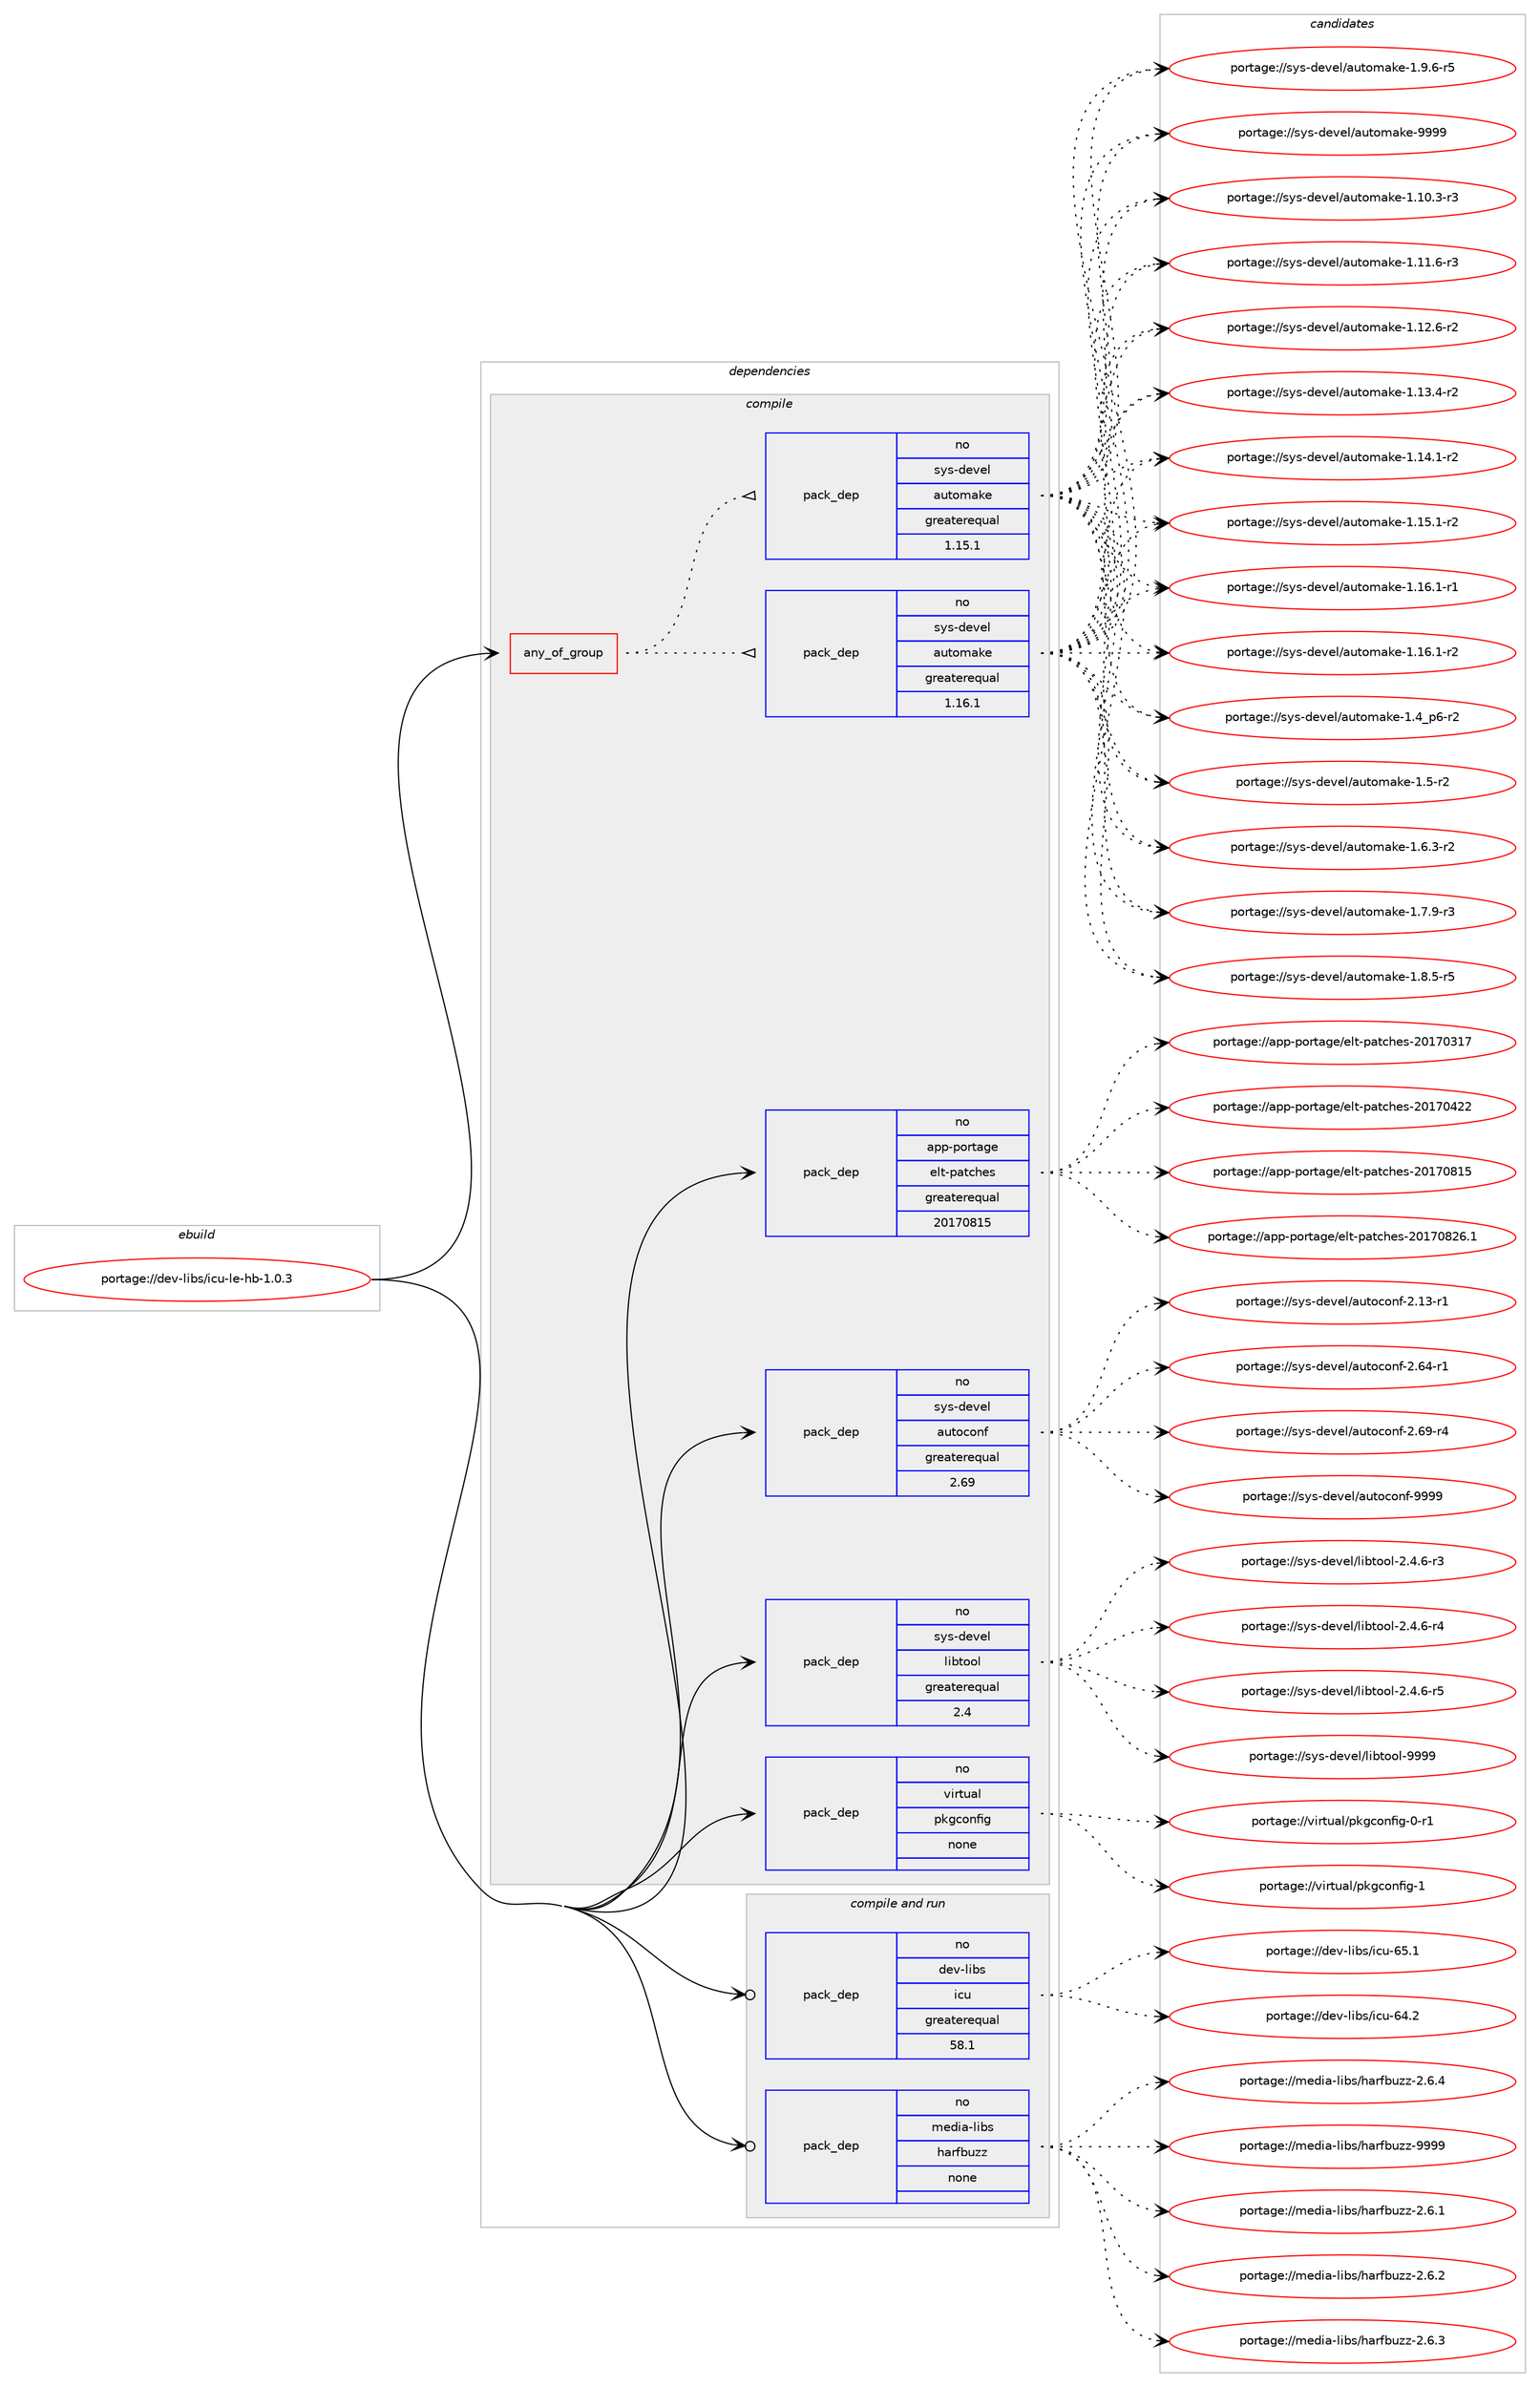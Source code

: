 digraph prolog {

# *************
# Graph options
# *************

newrank=true;
concentrate=true;
compound=true;
graph [rankdir=LR,fontname=Helvetica,fontsize=10,ranksep=1.5];#, ranksep=2.5, nodesep=0.2];
edge  [arrowhead=vee];
node  [fontname=Helvetica,fontsize=10];

# **********
# The ebuild
# **********

subgraph cluster_leftcol {
color=gray;
rank=same;
label=<<i>ebuild</i>>;
id [label="portage://dev-libs/icu-le-hb-1.0.3", color=red, width=4, href="../dev-libs/icu-le-hb-1.0.3.svg"];
}

# ****************
# The dependencies
# ****************

subgraph cluster_midcol {
color=gray;
label=<<i>dependencies</i>>;
subgraph cluster_compile {
fillcolor="#eeeeee";
style=filled;
label=<<i>compile</i>>;
subgraph any2872 {
dependency99322 [label=<<TABLE BORDER="0" CELLBORDER="1" CELLSPACING="0" CELLPADDING="4"><TR><TD CELLPADDING="10">any_of_group</TD></TR></TABLE>>, shape=none, color=red];subgraph pack75600 {
dependency99323 [label=<<TABLE BORDER="0" CELLBORDER="1" CELLSPACING="0" CELLPADDING="4" WIDTH="220"><TR><TD ROWSPAN="6" CELLPADDING="30">pack_dep</TD></TR><TR><TD WIDTH="110">no</TD></TR><TR><TD>sys-devel</TD></TR><TR><TD>automake</TD></TR><TR><TD>greaterequal</TD></TR><TR><TD>1.16.1</TD></TR></TABLE>>, shape=none, color=blue];
}
dependency99322:e -> dependency99323:w [weight=20,style="dotted",arrowhead="oinv"];
subgraph pack75601 {
dependency99324 [label=<<TABLE BORDER="0" CELLBORDER="1" CELLSPACING="0" CELLPADDING="4" WIDTH="220"><TR><TD ROWSPAN="6" CELLPADDING="30">pack_dep</TD></TR><TR><TD WIDTH="110">no</TD></TR><TR><TD>sys-devel</TD></TR><TR><TD>automake</TD></TR><TR><TD>greaterequal</TD></TR><TR><TD>1.15.1</TD></TR></TABLE>>, shape=none, color=blue];
}
dependency99322:e -> dependency99324:w [weight=20,style="dotted",arrowhead="oinv"];
}
id:e -> dependency99322:w [weight=20,style="solid",arrowhead="vee"];
subgraph pack75602 {
dependency99325 [label=<<TABLE BORDER="0" CELLBORDER="1" CELLSPACING="0" CELLPADDING="4" WIDTH="220"><TR><TD ROWSPAN="6" CELLPADDING="30">pack_dep</TD></TR><TR><TD WIDTH="110">no</TD></TR><TR><TD>app-portage</TD></TR><TR><TD>elt-patches</TD></TR><TR><TD>greaterequal</TD></TR><TR><TD>20170815</TD></TR></TABLE>>, shape=none, color=blue];
}
id:e -> dependency99325:w [weight=20,style="solid",arrowhead="vee"];
subgraph pack75603 {
dependency99326 [label=<<TABLE BORDER="0" CELLBORDER="1" CELLSPACING="0" CELLPADDING="4" WIDTH="220"><TR><TD ROWSPAN="6" CELLPADDING="30">pack_dep</TD></TR><TR><TD WIDTH="110">no</TD></TR><TR><TD>sys-devel</TD></TR><TR><TD>autoconf</TD></TR><TR><TD>greaterequal</TD></TR><TR><TD>2.69</TD></TR></TABLE>>, shape=none, color=blue];
}
id:e -> dependency99326:w [weight=20,style="solid",arrowhead="vee"];
subgraph pack75604 {
dependency99327 [label=<<TABLE BORDER="0" CELLBORDER="1" CELLSPACING="0" CELLPADDING="4" WIDTH="220"><TR><TD ROWSPAN="6" CELLPADDING="30">pack_dep</TD></TR><TR><TD WIDTH="110">no</TD></TR><TR><TD>sys-devel</TD></TR><TR><TD>libtool</TD></TR><TR><TD>greaterequal</TD></TR><TR><TD>2.4</TD></TR></TABLE>>, shape=none, color=blue];
}
id:e -> dependency99327:w [weight=20,style="solid",arrowhead="vee"];
subgraph pack75605 {
dependency99328 [label=<<TABLE BORDER="0" CELLBORDER="1" CELLSPACING="0" CELLPADDING="4" WIDTH="220"><TR><TD ROWSPAN="6" CELLPADDING="30">pack_dep</TD></TR><TR><TD WIDTH="110">no</TD></TR><TR><TD>virtual</TD></TR><TR><TD>pkgconfig</TD></TR><TR><TD>none</TD></TR><TR><TD></TD></TR></TABLE>>, shape=none, color=blue];
}
id:e -> dependency99328:w [weight=20,style="solid",arrowhead="vee"];
}
subgraph cluster_compileandrun {
fillcolor="#eeeeee";
style=filled;
label=<<i>compile and run</i>>;
subgraph pack75606 {
dependency99329 [label=<<TABLE BORDER="0" CELLBORDER="1" CELLSPACING="0" CELLPADDING="4" WIDTH="220"><TR><TD ROWSPAN="6" CELLPADDING="30">pack_dep</TD></TR><TR><TD WIDTH="110">no</TD></TR><TR><TD>dev-libs</TD></TR><TR><TD>icu</TD></TR><TR><TD>greaterequal</TD></TR><TR><TD>58.1</TD></TR></TABLE>>, shape=none, color=blue];
}
id:e -> dependency99329:w [weight=20,style="solid",arrowhead="odotvee"];
subgraph pack75607 {
dependency99330 [label=<<TABLE BORDER="0" CELLBORDER="1" CELLSPACING="0" CELLPADDING="4" WIDTH="220"><TR><TD ROWSPAN="6" CELLPADDING="30">pack_dep</TD></TR><TR><TD WIDTH="110">no</TD></TR><TR><TD>media-libs</TD></TR><TR><TD>harfbuzz</TD></TR><TR><TD>none</TD></TR><TR><TD></TD></TR></TABLE>>, shape=none, color=blue];
}
id:e -> dependency99330:w [weight=20,style="solid",arrowhead="odotvee"];
}
subgraph cluster_run {
fillcolor="#eeeeee";
style=filled;
label=<<i>run</i>>;
}
}

# **************
# The candidates
# **************

subgraph cluster_choices {
rank=same;
color=gray;
label=<<i>candidates</i>>;

subgraph choice75600 {
color=black;
nodesep=1;
choiceportage11512111545100101118101108479711711611110997107101454946494846514511451 [label="portage://sys-devel/automake-1.10.3-r3", color=red, width=4,href="../sys-devel/automake-1.10.3-r3.svg"];
choiceportage11512111545100101118101108479711711611110997107101454946494946544511451 [label="portage://sys-devel/automake-1.11.6-r3", color=red, width=4,href="../sys-devel/automake-1.11.6-r3.svg"];
choiceportage11512111545100101118101108479711711611110997107101454946495046544511450 [label="portage://sys-devel/automake-1.12.6-r2", color=red, width=4,href="../sys-devel/automake-1.12.6-r2.svg"];
choiceportage11512111545100101118101108479711711611110997107101454946495146524511450 [label="portage://sys-devel/automake-1.13.4-r2", color=red, width=4,href="../sys-devel/automake-1.13.4-r2.svg"];
choiceportage11512111545100101118101108479711711611110997107101454946495246494511450 [label="portage://sys-devel/automake-1.14.1-r2", color=red, width=4,href="../sys-devel/automake-1.14.1-r2.svg"];
choiceportage11512111545100101118101108479711711611110997107101454946495346494511450 [label="portage://sys-devel/automake-1.15.1-r2", color=red, width=4,href="../sys-devel/automake-1.15.1-r2.svg"];
choiceportage11512111545100101118101108479711711611110997107101454946495446494511449 [label="portage://sys-devel/automake-1.16.1-r1", color=red, width=4,href="../sys-devel/automake-1.16.1-r1.svg"];
choiceportage11512111545100101118101108479711711611110997107101454946495446494511450 [label="portage://sys-devel/automake-1.16.1-r2", color=red, width=4,href="../sys-devel/automake-1.16.1-r2.svg"];
choiceportage115121115451001011181011084797117116111109971071014549465295112544511450 [label="portage://sys-devel/automake-1.4_p6-r2", color=red, width=4,href="../sys-devel/automake-1.4_p6-r2.svg"];
choiceportage11512111545100101118101108479711711611110997107101454946534511450 [label="portage://sys-devel/automake-1.5-r2", color=red, width=4,href="../sys-devel/automake-1.5-r2.svg"];
choiceportage115121115451001011181011084797117116111109971071014549465446514511450 [label="portage://sys-devel/automake-1.6.3-r2", color=red, width=4,href="../sys-devel/automake-1.6.3-r2.svg"];
choiceportage115121115451001011181011084797117116111109971071014549465546574511451 [label="portage://sys-devel/automake-1.7.9-r3", color=red, width=4,href="../sys-devel/automake-1.7.9-r3.svg"];
choiceportage115121115451001011181011084797117116111109971071014549465646534511453 [label="portage://sys-devel/automake-1.8.5-r5", color=red, width=4,href="../sys-devel/automake-1.8.5-r5.svg"];
choiceportage115121115451001011181011084797117116111109971071014549465746544511453 [label="portage://sys-devel/automake-1.9.6-r5", color=red, width=4,href="../sys-devel/automake-1.9.6-r5.svg"];
choiceportage115121115451001011181011084797117116111109971071014557575757 [label="portage://sys-devel/automake-9999", color=red, width=4,href="../sys-devel/automake-9999.svg"];
dependency99323:e -> choiceportage11512111545100101118101108479711711611110997107101454946494846514511451:w [style=dotted,weight="100"];
dependency99323:e -> choiceportage11512111545100101118101108479711711611110997107101454946494946544511451:w [style=dotted,weight="100"];
dependency99323:e -> choiceportage11512111545100101118101108479711711611110997107101454946495046544511450:w [style=dotted,weight="100"];
dependency99323:e -> choiceportage11512111545100101118101108479711711611110997107101454946495146524511450:w [style=dotted,weight="100"];
dependency99323:e -> choiceportage11512111545100101118101108479711711611110997107101454946495246494511450:w [style=dotted,weight="100"];
dependency99323:e -> choiceportage11512111545100101118101108479711711611110997107101454946495346494511450:w [style=dotted,weight="100"];
dependency99323:e -> choiceportage11512111545100101118101108479711711611110997107101454946495446494511449:w [style=dotted,weight="100"];
dependency99323:e -> choiceportage11512111545100101118101108479711711611110997107101454946495446494511450:w [style=dotted,weight="100"];
dependency99323:e -> choiceportage115121115451001011181011084797117116111109971071014549465295112544511450:w [style=dotted,weight="100"];
dependency99323:e -> choiceportage11512111545100101118101108479711711611110997107101454946534511450:w [style=dotted,weight="100"];
dependency99323:e -> choiceportage115121115451001011181011084797117116111109971071014549465446514511450:w [style=dotted,weight="100"];
dependency99323:e -> choiceportage115121115451001011181011084797117116111109971071014549465546574511451:w [style=dotted,weight="100"];
dependency99323:e -> choiceportage115121115451001011181011084797117116111109971071014549465646534511453:w [style=dotted,weight="100"];
dependency99323:e -> choiceportage115121115451001011181011084797117116111109971071014549465746544511453:w [style=dotted,weight="100"];
dependency99323:e -> choiceportage115121115451001011181011084797117116111109971071014557575757:w [style=dotted,weight="100"];
}
subgraph choice75601 {
color=black;
nodesep=1;
choiceportage11512111545100101118101108479711711611110997107101454946494846514511451 [label="portage://sys-devel/automake-1.10.3-r3", color=red, width=4,href="../sys-devel/automake-1.10.3-r3.svg"];
choiceportage11512111545100101118101108479711711611110997107101454946494946544511451 [label="portage://sys-devel/automake-1.11.6-r3", color=red, width=4,href="../sys-devel/automake-1.11.6-r3.svg"];
choiceportage11512111545100101118101108479711711611110997107101454946495046544511450 [label="portage://sys-devel/automake-1.12.6-r2", color=red, width=4,href="../sys-devel/automake-1.12.6-r2.svg"];
choiceportage11512111545100101118101108479711711611110997107101454946495146524511450 [label="portage://sys-devel/automake-1.13.4-r2", color=red, width=4,href="../sys-devel/automake-1.13.4-r2.svg"];
choiceportage11512111545100101118101108479711711611110997107101454946495246494511450 [label="portage://sys-devel/automake-1.14.1-r2", color=red, width=4,href="../sys-devel/automake-1.14.1-r2.svg"];
choiceportage11512111545100101118101108479711711611110997107101454946495346494511450 [label="portage://sys-devel/automake-1.15.1-r2", color=red, width=4,href="../sys-devel/automake-1.15.1-r2.svg"];
choiceportage11512111545100101118101108479711711611110997107101454946495446494511449 [label="portage://sys-devel/automake-1.16.1-r1", color=red, width=4,href="../sys-devel/automake-1.16.1-r1.svg"];
choiceportage11512111545100101118101108479711711611110997107101454946495446494511450 [label="portage://sys-devel/automake-1.16.1-r2", color=red, width=4,href="../sys-devel/automake-1.16.1-r2.svg"];
choiceportage115121115451001011181011084797117116111109971071014549465295112544511450 [label="portage://sys-devel/automake-1.4_p6-r2", color=red, width=4,href="../sys-devel/automake-1.4_p6-r2.svg"];
choiceportage11512111545100101118101108479711711611110997107101454946534511450 [label="portage://sys-devel/automake-1.5-r2", color=red, width=4,href="../sys-devel/automake-1.5-r2.svg"];
choiceportage115121115451001011181011084797117116111109971071014549465446514511450 [label="portage://sys-devel/automake-1.6.3-r2", color=red, width=4,href="../sys-devel/automake-1.6.3-r2.svg"];
choiceportage115121115451001011181011084797117116111109971071014549465546574511451 [label="portage://sys-devel/automake-1.7.9-r3", color=red, width=4,href="../sys-devel/automake-1.7.9-r3.svg"];
choiceportage115121115451001011181011084797117116111109971071014549465646534511453 [label="portage://sys-devel/automake-1.8.5-r5", color=red, width=4,href="../sys-devel/automake-1.8.5-r5.svg"];
choiceportage115121115451001011181011084797117116111109971071014549465746544511453 [label="portage://sys-devel/automake-1.9.6-r5", color=red, width=4,href="../sys-devel/automake-1.9.6-r5.svg"];
choiceportage115121115451001011181011084797117116111109971071014557575757 [label="portage://sys-devel/automake-9999", color=red, width=4,href="../sys-devel/automake-9999.svg"];
dependency99324:e -> choiceportage11512111545100101118101108479711711611110997107101454946494846514511451:w [style=dotted,weight="100"];
dependency99324:e -> choiceportage11512111545100101118101108479711711611110997107101454946494946544511451:w [style=dotted,weight="100"];
dependency99324:e -> choiceportage11512111545100101118101108479711711611110997107101454946495046544511450:w [style=dotted,weight="100"];
dependency99324:e -> choiceportage11512111545100101118101108479711711611110997107101454946495146524511450:w [style=dotted,weight="100"];
dependency99324:e -> choiceportage11512111545100101118101108479711711611110997107101454946495246494511450:w [style=dotted,weight="100"];
dependency99324:e -> choiceportage11512111545100101118101108479711711611110997107101454946495346494511450:w [style=dotted,weight="100"];
dependency99324:e -> choiceportage11512111545100101118101108479711711611110997107101454946495446494511449:w [style=dotted,weight="100"];
dependency99324:e -> choiceportage11512111545100101118101108479711711611110997107101454946495446494511450:w [style=dotted,weight="100"];
dependency99324:e -> choiceportage115121115451001011181011084797117116111109971071014549465295112544511450:w [style=dotted,weight="100"];
dependency99324:e -> choiceportage11512111545100101118101108479711711611110997107101454946534511450:w [style=dotted,weight="100"];
dependency99324:e -> choiceportage115121115451001011181011084797117116111109971071014549465446514511450:w [style=dotted,weight="100"];
dependency99324:e -> choiceportage115121115451001011181011084797117116111109971071014549465546574511451:w [style=dotted,weight="100"];
dependency99324:e -> choiceportage115121115451001011181011084797117116111109971071014549465646534511453:w [style=dotted,weight="100"];
dependency99324:e -> choiceportage115121115451001011181011084797117116111109971071014549465746544511453:w [style=dotted,weight="100"];
dependency99324:e -> choiceportage115121115451001011181011084797117116111109971071014557575757:w [style=dotted,weight="100"];
}
subgraph choice75602 {
color=black;
nodesep=1;
choiceportage97112112451121111141169710310147101108116451129711699104101115455048495548514955 [label="portage://app-portage/elt-patches-20170317", color=red, width=4,href="../app-portage/elt-patches-20170317.svg"];
choiceportage97112112451121111141169710310147101108116451129711699104101115455048495548525050 [label="portage://app-portage/elt-patches-20170422", color=red, width=4,href="../app-portage/elt-patches-20170422.svg"];
choiceportage97112112451121111141169710310147101108116451129711699104101115455048495548564953 [label="portage://app-portage/elt-patches-20170815", color=red, width=4,href="../app-portage/elt-patches-20170815.svg"];
choiceportage971121124511211111411697103101471011081164511297116991041011154550484955485650544649 [label="portage://app-portage/elt-patches-20170826.1", color=red, width=4,href="../app-portage/elt-patches-20170826.1.svg"];
dependency99325:e -> choiceportage97112112451121111141169710310147101108116451129711699104101115455048495548514955:w [style=dotted,weight="100"];
dependency99325:e -> choiceportage97112112451121111141169710310147101108116451129711699104101115455048495548525050:w [style=dotted,weight="100"];
dependency99325:e -> choiceportage97112112451121111141169710310147101108116451129711699104101115455048495548564953:w [style=dotted,weight="100"];
dependency99325:e -> choiceportage971121124511211111411697103101471011081164511297116991041011154550484955485650544649:w [style=dotted,weight="100"];
}
subgraph choice75603 {
color=black;
nodesep=1;
choiceportage1151211154510010111810110847971171161119911111010245504649514511449 [label="portage://sys-devel/autoconf-2.13-r1", color=red, width=4,href="../sys-devel/autoconf-2.13-r1.svg"];
choiceportage1151211154510010111810110847971171161119911111010245504654524511449 [label="portage://sys-devel/autoconf-2.64-r1", color=red, width=4,href="../sys-devel/autoconf-2.64-r1.svg"];
choiceportage1151211154510010111810110847971171161119911111010245504654574511452 [label="portage://sys-devel/autoconf-2.69-r4", color=red, width=4,href="../sys-devel/autoconf-2.69-r4.svg"];
choiceportage115121115451001011181011084797117116111991111101024557575757 [label="portage://sys-devel/autoconf-9999", color=red, width=4,href="../sys-devel/autoconf-9999.svg"];
dependency99326:e -> choiceportage1151211154510010111810110847971171161119911111010245504649514511449:w [style=dotted,weight="100"];
dependency99326:e -> choiceportage1151211154510010111810110847971171161119911111010245504654524511449:w [style=dotted,weight="100"];
dependency99326:e -> choiceportage1151211154510010111810110847971171161119911111010245504654574511452:w [style=dotted,weight="100"];
dependency99326:e -> choiceportage115121115451001011181011084797117116111991111101024557575757:w [style=dotted,weight="100"];
}
subgraph choice75604 {
color=black;
nodesep=1;
choiceportage1151211154510010111810110847108105981161111111084550465246544511451 [label="portage://sys-devel/libtool-2.4.6-r3", color=red, width=4,href="../sys-devel/libtool-2.4.6-r3.svg"];
choiceportage1151211154510010111810110847108105981161111111084550465246544511452 [label="portage://sys-devel/libtool-2.4.6-r4", color=red, width=4,href="../sys-devel/libtool-2.4.6-r4.svg"];
choiceportage1151211154510010111810110847108105981161111111084550465246544511453 [label="portage://sys-devel/libtool-2.4.6-r5", color=red, width=4,href="../sys-devel/libtool-2.4.6-r5.svg"];
choiceportage1151211154510010111810110847108105981161111111084557575757 [label="portage://sys-devel/libtool-9999", color=red, width=4,href="../sys-devel/libtool-9999.svg"];
dependency99327:e -> choiceportage1151211154510010111810110847108105981161111111084550465246544511451:w [style=dotted,weight="100"];
dependency99327:e -> choiceportage1151211154510010111810110847108105981161111111084550465246544511452:w [style=dotted,weight="100"];
dependency99327:e -> choiceportage1151211154510010111810110847108105981161111111084550465246544511453:w [style=dotted,weight="100"];
dependency99327:e -> choiceportage1151211154510010111810110847108105981161111111084557575757:w [style=dotted,weight="100"];
}
subgraph choice75605 {
color=black;
nodesep=1;
choiceportage11810511411611797108471121071039911111010210510345484511449 [label="portage://virtual/pkgconfig-0-r1", color=red, width=4,href="../virtual/pkgconfig-0-r1.svg"];
choiceportage1181051141161179710847112107103991111101021051034549 [label="portage://virtual/pkgconfig-1", color=red, width=4,href="../virtual/pkgconfig-1.svg"];
dependency99328:e -> choiceportage11810511411611797108471121071039911111010210510345484511449:w [style=dotted,weight="100"];
dependency99328:e -> choiceportage1181051141161179710847112107103991111101021051034549:w [style=dotted,weight="100"];
}
subgraph choice75606 {
color=black;
nodesep=1;
choiceportage100101118451081059811547105991174554524650 [label="portage://dev-libs/icu-64.2", color=red, width=4,href="../dev-libs/icu-64.2.svg"];
choiceportage100101118451081059811547105991174554534649 [label="portage://dev-libs/icu-65.1", color=red, width=4,href="../dev-libs/icu-65.1.svg"];
dependency99329:e -> choiceportage100101118451081059811547105991174554524650:w [style=dotted,weight="100"];
dependency99329:e -> choiceportage100101118451081059811547105991174554534649:w [style=dotted,weight="100"];
}
subgraph choice75607 {
color=black;
nodesep=1;
choiceportage109101100105974510810598115471049711410298117122122455046544649 [label="portage://media-libs/harfbuzz-2.6.1", color=red, width=4,href="../media-libs/harfbuzz-2.6.1.svg"];
choiceportage109101100105974510810598115471049711410298117122122455046544650 [label="portage://media-libs/harfbuzz-2.6.2", color=red, width=4,href="../media-libs/harfbuzz-2.6.2.svg"];
choiceportage109101100105974510810598115471049711410298117122122455046544651 [label="portage://media-libs/harfbuzz-2.6.3", color=red, width=4,href="../media-libs/harfbuzz-2.6.3.svg"];
choiceportage109101100105974510810598115471049711410298117122122455046544652 [label="portage://media-libs/harfbuzz-2.6.4", color=red, width=4,href="../media-libs/harfbuzz-2.6.4.svg"];
choiceportage1091011001059745108105981154710497114102981171221224557575757 [label="portage://media-libs/harfbuzz-9999", color=red, width=4,href="../media-libs/harfbuzz-9999.svg"];
dependency99330:e -> choiceportage109101100105974510810598115471049711410298117122122455046544649:w [style=dotted,weight="100"];
dependency99330:e -> choiceportage109101100105974510810598115471049711410298117122122455046544650:w [style=dotted,weight="100"];
dependency99330:e -> choiceportage109101100105974510810598115471049711410298117122122455046544651:w [style=dotted,weight="100"];
dependency99330:e -> choiceportage109101100105974510810598115471049711410298117122122455046544652:w [style=dotted,weight="100"];
dependency99330:e -> choiceportage1091011001059745108105981154710497114102981171221224557575757:w [style=dotted,weight="100"];
}
}

}
